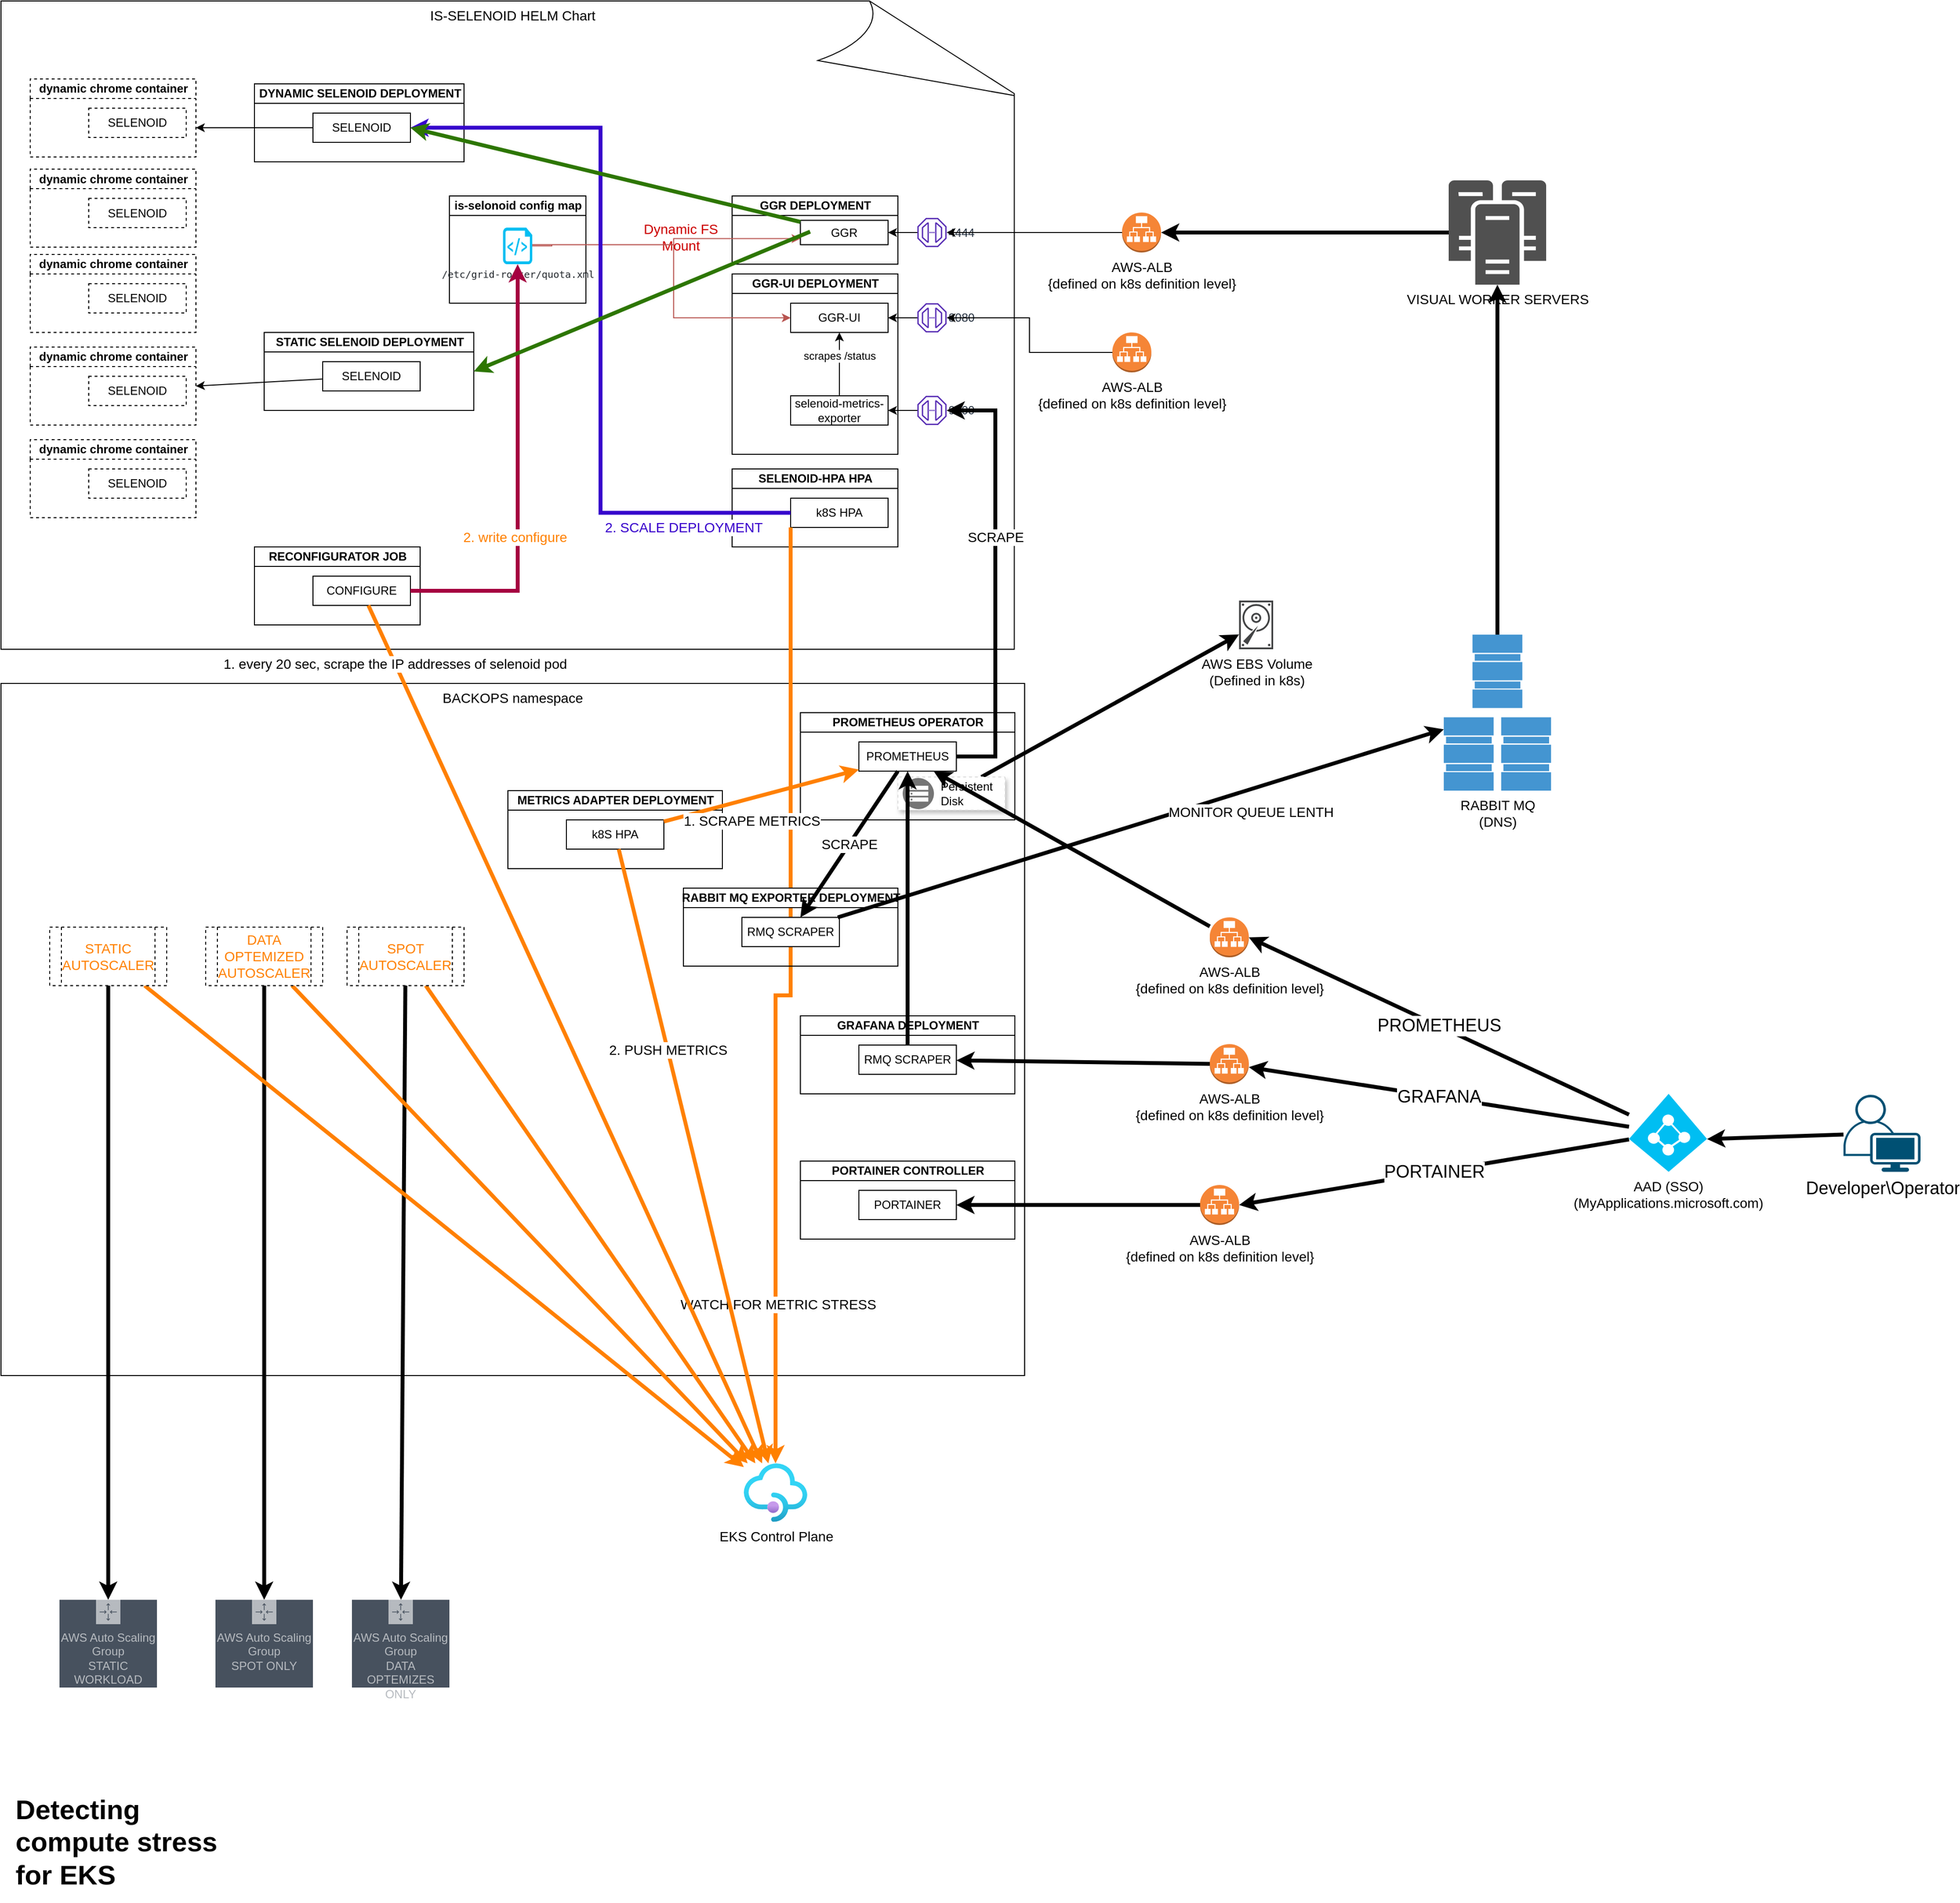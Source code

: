 <mxfile version="13.9.9" type="device"><diagram id="ZCxxy9wnB_zYgzQ0LkZT" name="Page-1"><mxGraphModel dx="3235" dy="1220" grid="1" gridSize="10" guides="1" tooltips="1" connect="1" arrows="1" fold="1" page="1" pageScale="1" pageWidth="1169" pageHeight="827" math="0" shadow="0"><root><mxCell id="0"/><mxCell id="1" parent="0"/><mxCell id="_CH-FHgNn7PliEAGjk-j-30" value="IS-SELENOID HELM Chart" style="whiteSpace=wrap;html=1;shape=mxgraph.basic.document;fontSize=14;verticalAlign=top;" vertex="1" parent="1"><mxGeometry x="-210" y="200" width="1050" height="665" as="geometry"/></mxCell><mxCell id="_CH-FHgNn7PliEAGjk-j-1" value="GGR-UI DEPLOYMENT" style="swimlane;html=1;startSize=20;horizontal=1;containerType=tree;" vertex="1" parent="1"><mxGeometry x="540" y="480" width="170" height="185" as="geometry"/></mxCell><mxCell id="_CH-FHgNn7PliEAGjk-j-3" value="GGR-UI" style="whiteSpace=wrap;html=1;treeFolding=1;treeMoving=1;newEdgeStyle={&quot;edgeStyle&quot;:&quot;elbowEdgeStyle&quot;,&quot;startArrow&quot;:&quot;none&quot;,&quot;endArrow&quot;:&quot;none&quot;};" vertex="1" parent="_CH-FHgNn7PliEAGjk-j-1"><mxGeometry x="60" y="30" width="100" height="30" as="geometry"/></mxCell><mxCell id="_CH-FHgNn7PliEAGjk-j-23" style="edgeStyle=orthogonalEdgeStyle;rounded=0;orthogonalLoop=1;jettySize=auto;html=1;entryX=0.5;entryY=1;entryDx=0;entryDy=0;" edge="1" parent="_CH-FHgNn7PliEAGjk-j-1" source="_CH-FHgNn7PliEAGjk-j-6" target="_CH-FHgNn7PliEAGjk-j-3"><mxGeometry relative="1" as="geometry"/></mxCell><mxCell id="_CH-FHgNn7PliEAGjk-j-24" value="scrapes /status" style="edgeLabel;html=1;align=center;verticalAlign=middle;resizable=0;points=[];" vertex="1" connectable="0" parent="_CH-FHgNn7PliEAGjk-j-23"><mxGeometry x="0.261" relative="1" as="geometry"><mxPoint as="offset"/></mxGeometry></mxCell><mxCell id="_CH-FHgNn7PliEAGjk-j-6" value="selenoid-metrics-exporter" style="whiteSpace=wrap;html=1;treeFolding=1;treeMoving=1;newEdgeStyle={&quot;edgeStyle&quot;:&quot;elbowEdgeStyle&quot;,&quot;startArrow&quot;:&quot;none&quot;,&quot;endArrow&quot;:&quot;none&quot;};" vertex="1" parent="_CH-FHgNn7PliEAGjk-j-1"><mxGeometry x="60" y="125" width="100" height="30" as="geometry"/></mxCell><mxCell id="_CH-FHgNn7PliEAGjk-j-27" style="edgeStyle=orthogonalEdgeStyle;rounded=0;orthogonalLoop=1;jettySize=auto;html=1;" edge="1" parent="1" source="_CH-FHgNn7PliEAGjk-j-7" target="_CH-FHgNn7PliEAGjk-j-10"><mxGeometry relative="1" as="geometry"/></mxCell><mxCell id="_CH-FHgNn7PliEAGjk-j-7" value="4444" style="outlineConnect=0;fontColor=#232F3E;gradientColor=none;fillColor=#5A30B5;strokeColor=none;dashed=0;verticalLabelPosition=middle;verticalAlign=middle;align=left;html=1;fontSize=12;fontStyle=0;aspect=fixed;pointerEvents=1;shape=mxgraph.aws4.endpoint;labelPosition=right;" vertex="1" parent="1"><mxGeometry x="730" y="422.5" width="30" height="30" as="geometry"/></mxCell><mxCell id="_CH-FHgNn7PliEAGjk-j-9" value="GGR DEPLOYMENT" style="swimlane;html=1;startSize=20;horizontal=1;containerType=tree;" vertex="1" parent="1"><mxGeometry x="540" y="400" width="170" height="70" as="geometry"/></mxCell><mxCell id="_CH-FHgNn7PliEAGjk-j-10" value="GGR" style="whiteSpace=wrap;html=1;treeFolding=1;treeMoving=1;newEdgeStyle={&quot;edgeStyle&quot;:&quot;elbowEdgeStyle&quot;,&quot;startArrow&quot;:&quot;none&quot;,&quot;endArrow&quot;:&quot;none&quot;};" vertex="1" parent="_CH-FHgNn7PliEAGjk-j-9"><mxGeometry x="70" y="25" width="90" height="25" as="geometry"/></mxCell><mxCell id="_CH-FHgNn7PliEAGjk-j-25" style="edgeStyle=orthogonalEdgeStyle;rounded=0;orthogonalLoop=1;jettySize=auto;html=1;entryX=1;entryY=0.5;entryDx=0;entryDy=0;" edge="1" parent="1" source="_CH-FHgNn7PliEAGjk-j-12" target="_CH-FHgNn7PliEAGjk-j-3"><mxGeometry relative="1" as="geometry"/></mxCell><mxCell id="_CH-FHgNn7PliEAGjk-j-12" value="8080" style="outlineConnect=0;fontColor=#232F3E;gradientColor=none;fillColor=#5A30B5;strokeColor=none;dashed=0;verticalLabelPosition=middle;verticalAlign=middle;align=left;html=1;fontSize=12;fontStyle=0;aspect=fixed;pointerEvents=1;shape=mxgraph.aws4.endpoint;labelPosition=right;" vertex="1" parent="1"><mxGeometry x="730" y="510" width="30" height="30" as="geometry"/></mxCell><mxCell id="_CH-FHgNn7PliEAGjk-j-26" style="edgeStyle=orthogonalEdgeStyle;rounded=0;orthogonalLoop=1;jettySize=auto;html=1;entryX=1;entryY=0.5;entryDx=0;entryDy=0;" edge="1" parent="1" source="_CH-FHgNn7PliEAGjk-j-13" target="_CH-FHgNn7PliEAGjk-j-6"><mxGeometry relative="1" as="geometry"/></mxCell><mxCell id="_CH-FHgNn7PliEAGjk-j-13" value="9300" style="outlineConnect=0;fontColor=#232F3E;gradientColor=none;fillColor=#5A30B5;strokeColor=none;dashed=0;verticalLabelPosition=middle;verticalAlign=middle;align=left;html=1;fontSize=12;fontStyle=0;aspect=fixed;pointerEvents=1;shape=mxgraph.aws4.endpoint;labelPosition=right;" vertex="1" parent="1"><mxGeometry x="730" y="605" width="30" height="30" as="geometry"/></mxCell><mxCell id="_CH-FHgNn7PliEAGjk-j-14" value="DYNAMIC SELENOID DEPLOYMENT" style="swimlane;html=1;startSize=20;horizontal=1;containerType=tree;" vertex="1" parent="1"><mxGeometry x="50" y="285" width="215" height="80" as="geometry"/></mxCell><mxCell id="_CH-FHgNn7PliEAGjk-j-15" value="SELENOID" style="whiteSpace=wrap;html=1;treeFolding=1;treeMoving=1;newEdgeStyle={&quot;edgeStyle&quot;:&quot;elbowEdgeStyle&quot;,&quot;startArrow&quot;:&quot;none&quot;,&quot;endArrow&quot;:&quot;none&quot;};" vertex="1" parent="_CH-FHgNn7PliEAGjk-j-14"><mxGeometry x="60" y="30" width="100" height="30" as="geometry"/></mxCell><mxCell id="_CH-FHgNn7PliEAGjk-j-19" value="is-selonoid config map" style="swimlane;html=1;startSize=20;horizontal=1;containerType=tree;" vertex="1" parent="1"><mxGeometry x="250" y="400" width="140" height="110" as="geometry"/></mxCell><mxCell id="_CH-FHgNn7PliEAGjk-j-17" value="&lt;pre style=&quot;box-sizing: border-box; font-size: 10px; margin-top: 0px; margin-bottom: 16px; overflow-wrap: normal; padding: 16px; overflow: auto; line-height: 1.45; border-radius: 6px; color: rgb(36, 41, 46);&quot;&gt;&lt;code style=&quot;box-sizing: border-box; font-size: 10px; padding: 0px; margin: 0px; border-radius: 6px; word-break: normal; border: 0px; display: inline; overflow: visible; line-height: inherit; overflow-wrap: normal;&quot;&gt;/etc/grid-router/quota.xml&lt;/code&gt;&lt;/pre&gt;" style="verticalLabelPosition=bottom;html=1;verticalAlign=middle;align=center;strokeColor=none;fillColor=#00BEF2;shape=mxgraph.azure.script_file;pointerEvents=1;fontSize=10;" vertex="1" parent="_CH-FHgNn7PliEAGjk-j-19"><mxGeometry x="55" y="32.5" width="30" height="37.5" as="geometry"/></mxCell><mxCell id="_CH-FHgNn7PliEAGjk-j-28" value="SELENOID-HPA HPA" style="swimlane;html=1;startSize=20;horizontal=1;containerType=tree;" vertex="1" parent="1"><mxGeometry x="540" y="680" width="170" height="80" as="geometry"/></mxCell><mxCell id="_CH-FHgNn7PliEAGjk-j-29" value="k8S HPA" style="whiteSpace=wrap;html=1;treeFolding=1;treeMoving=1;newEdgeStyle={&quot;edgeStyle&quot;:&quot;elbowEdgeStyle&quot;,&quot;startArrow&quot;:&quot;none&quot;,&quot;endArrow&quot;:&quot;none&quot;};" vertex="1" parent="_CH-FHgNn7PliEAGjk-j-28"><mxGeometry x="60" y="30" width="100" height="30" as="geometry"/></mxCell><mxCell id="_CH-FHgNn7PliEAGjk-j-34" style="edgeStyle=orthogonalEdgeStyle;rounded=0;orthogonalLoop=1;jettySize=auto;html=1;fontSize=14;" edge="1" parent="1" source="_CH-FHgNn7PliEAGjk-j-33" target="_CH-FHgNn7PliEAGjk-j-7"><mxGeometry relative="1" as="geometry"/></mxCell><mxCell id="_CH-FHgNn7PliEAGjk-j-33" value="AWS-ALB&lt;br&gt;{defined on k8s definition level}" style="outlineConnect=0;dashed=0;verticalLabelPosition=bottom;verticalAlign=top;align=center;html=1;shape=mxgraph.aws3.application_load_balancer;fillColor=#F58536;gradientColor=none;fontSize=14;" vertex="1" parent="1"><mxGeometry x="940" y="417" width="40" height="41" as="geometry"/></mxCell><mxCell id="_CH-FHgNn7PliEAGjk-j-36" style="edgeStyle=orthogonalEdgeStyle;rounded=0;orthogonalLoop=1;jettySize=auto;html=1;fontSize=14;" edge="1" parent="1" source="_CH-FHgNn7PliEAGjk-j-35" target="_CH-FHgNn7PliEAGjk-j-12"><mxGeometry relative="1" as="geometry"/></mxCell><mxCell id="_CH-FHgNn7PliEAGjk-j-35" value="AWS-ALB&lt;br&gt;{defined on k8s definition level}" style="outlineConnect=0;dashed=0;verticalLabelPosition=bottom;verticalAlign=top;align=center;html=1;shape=mxgraph.aws3.application_load_balancer;fillColor=#F58536;gradientColor=none;fontSize=14;" vertex="1" parent="1"><mxGeometry x="930" y="540" width="40" height="41" as="geometry"/></mxCell><mxCell id="_CH-FHgNn7PliEAGjk-j-37" value="BACKOPS namespace" style="rounded=0;whiteSpace=wrap;html=1;fontSize=14;verticalAlign=top;" vertex="1" parent="1"><mxGeometry x="-210" y="900" width="1050" height="710" as="geometry"/></mxCell><mxCell id="_CH-FHgNn7PliEAGjk-j-38" value="dynamic chrome container" style="swimlane;html=1;startSize=20;horizontal=1;containerType=tree;dashed=1;" vertex="1" parent="1"><mxGeometry x="-180" y="280" width="170" height="80" as="geometry"/></mxCell><mxCell id="_CH-FHgNn7PliEAGjk-j-39" value="SELENOID" style="whiteSpace=wrap;html=1;treeFolding=1;treeMoving=1;newEdgeStyle={&quot;edgeStyle&quot;:&quot;elbowEdgeStyle&quot;,&quot;startArrow&quot;:&quot;none&quot;,&quot;endArrow&quot;:&quot;none&quot;};dashed=1;" vertex="1" parent="_CH-FHgNn7PliEAGjk-j-38"><mxGeometry x="60" y="30" width="100" height="30" as="geometry"/></mxCell><mxCell id="_CH-FHgNn7PliEAGjk-j-40" style="edgeStyle=orthogonalEdgeStyle;rounded=0;orthogonalLoop=1;jettySize=auto;html=1;fontSize=14;" edge="1" parent="1" source="_CH-FHgNn7PliEAGjk-j-15"><mxGeometry relative="1" as="geometry"><mxPoint x="-10" y="330" as="targetPoint"/></mxGeometry></mxCell><mxCell id="_CH-FHgNn7PliEAGjk-j-41" style="edgeStyle=orthogonalEdgeStyle;rounded=0;orthogonalLoop=1;jettySize=auto;html=1;entryX=0;entryY=0.75;entryDx=0;entryDy=0;fontSize=14;fillColor=#f8cecc;strokeColor=#b85450;" edge="1" parent="1" source="_CH-FHgNn7PliEAGjk-j-17" target="_CH-FHgNn7PliEAGjk-j-10"><mxGeometry relative="1" as="geometry"><Array as="points"><mxPoint x="340" y="450"/><mxPoint x="480" y="450"/><mxPoint x="480" y="444"/></Array></mxGeometry></mxCell><mxCell id="_CH-FHgNn7PliEAGjk-j-43" value="Dynamic FS&lt;br&gt;Mount" style="edgeLabel;html=1;align=center;verticalAlign=middle;resizable=0;points=[];fontSize=14;labelBackgroundColor=none;fontColor=#CC0000;" vertex="1" connectable="0" parent="_CH-FHgNn7PliEAGjk-j-41"><mxGeometry x="0.123" y="2" relative="1" as="geometry"><mxPoint as="offset"/></mxGeometry></mxCell><mxCell id="_CH-FHgNn7PliEAGjk-j-42" style="edgeStyle=orthogonalEdgeStyle;rounded=0;orthogonalLoop=1;jettySize=auto;html=1;entryX=0;entryY=0.5;entryDx=0;entryDy=0;fontSize=14;fillColor=#f8cecc;strokeColor=#b85450;exitX=1;exitY=0.5;exitDx=0;exitDy=0;exitPerimeter=0;" edge="1" parent="1" source="_CH-FHgNn7PliEAGjk-j-17" target="_CH-FHgNn7PliEAGjk-j-3"><mxGeometry relative="1" as="geometry"><Array as="points"><mxPoint x="355" y="450"/><mxPoint x="480" y="450"/><mxPoint x="480" y="525"/></Array></mxGeometry></mxCell><mxCell id="_CH-FHgNn7PliEAGjk-j-44" value="RECONFIGURATOR JOB" style="swimlane;html=1;startSize=20;horizontal=1;containerType=tree;" vertex="1" parent="1"><mxGeometry x="50" y="760" width="170" height="80" as="geometry"/></mxCell><mxCell id="_CH-FHgNn7PliEAGjk-j-45" value="CONFIGURE" style="whiteSpace=wrap;html=1;treeFolding=1;treeMoving=1;newEdgeStyle={&quot;edgeStyle&quot;:&quot;elbowEdgeStyle&quot;,&quot;startArrow&quot;:&quot;none&quot;,&quot;endArrow&quot;:&quot;none&quot;};" vertex="1" parent="_CH-FHgNn7PliEAGjk-j-44"><mxGeometry x="60" y="30" width="100" height="30" as="geometry"/></mxCell><mxCell id="_CH-FHgNn7PliEAGjk-j-46" value="2. SCALE DEPLOYMENT" style="edgeStyle=orthogonalEdgeStyle;rounded=0;orthogonalLoop=1;jettySize=auto;html=1;entryX=1;entryY=0.5;entryDx=0;entryDy=0;fontSize=14;fillColor=#6a00ff;strokeColor=#3700CC;strokeWidth=4;fontColor=#3700CC;labelBackgroundColor=#ffffff;" edge="1" parent="1" source="_CH-FHgNn7PliEAGjk-j-29" target="_CH-FHgNn7PliEAGjk-j-15"><mxGeometry x="-0.72" y="15" relative="1" as="geometry"><mxPoint as="offset"/></mxGeometry></mxCell><mxCell id="_CH-FHgNn7PliEAGjk-j-49" value="METRICS ADAPTER DEPLOYMENT" style="swimlane;html=1;startSize=20;horizontal=1;containerType=tree;" vertex="1" parent="1"><mxGeometry x="310" y="1010" width="220" height="80" as="geometry"/></mxCell><mxCell id="_CH-FHgNn7PliEAGjk-j-50" value="k8S HPA" style="whiteSpace=wrap;html=1;treeFolding=1;treeMoving=1;newEdgeStyle={&quot;edgeStyle&quot;:&quot;elbowEdgeStyle&quot;,&quot;startArrow&quot;:&quot;none&quot;,&quot;endArrow&quot;:&quot;none&quot;};" vertex="1" parent="_CH-FHgNn7PliEAGjk-j-49"><mxGeometry x="60" y="30" width="100" height="30" as="geometry"/></mxCell><mxCell id="_CH-FHgNn7PliEAGjk-j-51" value="AWS Auto Scaling Group&lt;br&gt;SPOT ONLY" style="outlineConnect=0;gradientColor=none;html=1;whiteSpace=wrap;fontSize=12;fontStyle=0;shape=mxgraph.aws4.groupCenter;grIcon=mxgraph.aws4.group_auto_scaling_group;grStroke=0;strokeColor=#B6BABF;fillColor=#47515E;verticalAlign=top;align=center;fontColor=#B6BABF;dashed=0;spacingTop=25;labelBackgroundColor=none;" vertex="1" parent="1"><mxGeometry x="10" y="1840" width="100" height="90" as="geometry"/></mxCell><mxCell id="_CH-FHgNn7PliEAGjk-j-52" value="AWS Auto Scaling Group&lt;br&gt;DATA OPTEMIZES ONLY" style="outlineConnect=0;gradientColor=none;html=1;whiteSpace=wrap;fontSize=12;fontStyle=0;shape=mxgraph.aws4.groupCenter;grIcon=mxgraph.aws4.group_auto_scaling_group;grStroke=0;strokeColor=#B6BABF;fillColor=#47515E;verticalAlign=top;align=center;fontColor=#B6BABF;dashed=0;spacingTop=25;labelBackgroundColor=none;" vertex="1" parent="1"><mxGeometry x="150" y="1840" width="100" height="90" as="geometry"/></mxCell><mxCell id="_CH-FHgNn7PliEAGjk-j-53" style="edgeStyle=orthogonalEdgeStyle;rounded=0;orthogonalLoop=1;jettySize=auto;html=1;strokeWidth=4;fontSize=14;fontColor=#FF8000;strokeColor=#A50040;fillColor=#d80073;" edge="1" parent="1" source="_CH-FHgNn7PliEAGjk-j-45" target="_CH-FHgNn7PliEAGjk-j-17"><mxGeometry relative="1" as="geometry"><mxPoint x="300" y="660" as="targetPoint"/></mxGeometry></mxCell><mxCell id="_CH-FHgNn7PliEAGjk-j-54" value="2. write configure" style="edgeLabel;html=1;align=center;verticalAlign=middle;resizable=0;points=[];fontSize=14;fontColor=#FF8000;" vertex="1" connectable="0" parent="_CH-FHgNn7PliEAGjk-j-53"><mxGeometry x="-0.258" y="3" relative="1" as="geometry"><mxPoint as="offset"/></mxGeometry></mxCell><mxCell id="_CH-FHgNn7PliEAGjk-j-56" style="edgeStyle=orthogonalEdgeStyle;rounded=0;orthogonalLoop=1;jettySize=auto;html=1;labelBackgroundColor=#ffffff;strokeWidth=4;fontSize=14;fontColor=#000000;exitX=0;exitY=1;exitDx=0;exitDy=0;strokeColor=#FF8000;" edge="1" parent="1" source="_CH-FHgNn7PliEAGjk-j-29" target="_CH-FHgNn7PliEAGjk-j-62"><mxGeometry relative="1" as="geometry"><mxPoint x="415.034" y="1241" as="targetPoint"/></mxGeometry></mxCell><mxCell id="_CH-FHgNn7PliEAGjk-j-97" value="WATCH FOR METRIC STRESS" style="edgeLabel;html=1;align=center;verticalAlign=middle;resizable=0;points=[];fontSize=14;fontColor=#000000;" vertex="1" connectable="0" parent="_CH-FHgNn7PliEAGjk-j-56"><mxGeometry x="0.666" y="2" relative="1" as="geometry"><mxPoint as="offset"/></mxGeometry></mxCell><mxCell id="_CH-FHgNn7PliEAGjk-j-57" value="PROMETHEUS OPERATOR" style="swimlane;html=1;startSize=20;horizontal=1;containerType=tree;" vertex="1" parent="1"><mxGeometry x="610" y="930" width="220" height="110" as="geometry"/></mxCell><mxCell id="_CH-FHgNn7PliEAGjk-j-58" value="PROMETHEUS" style="whiteSpace=wrap;html=1;treeFolding=1;treeMoving=1;newEdgeStyle={&quot;edgeStyle&quot;:&quot;elbowEdgeStyle&quot;,&quot;startArrow&quot;:&quot;none&quot;,&quot;endArrow&quot;:&quot;none&quot;};" vertex="1" parent="_CH-FHgNn7PliEAGjk-j-57"><mxGeometry x="60" y="30" width="100" height="30" as="geometry"/></mxCell><mxCell id="_CH-FHgNn7PliEAGjk-j-82" style="edgeStyle=none;rounded=0;orthogonalLoop=1;jettySize=auto;html=1;labelBackgroundColor=#ffffff;strokeColor=#000000;strokeWidth=4;fontSize=14;fontColor=#FF8000;" edge="1" parent="1" source="_CH-FHgNn7PliEAGjk-j-59" target="_CH-FHgNn7PliEAGjk-j-52"><mxGeometry relative="1" as="geometry"/></mxCell><mxCell id="_CH-FHgNn7PliEAGjk-j-87" style="edgeStyle=none;rounded=0;orthogonalLoop=1;jettySize=auto;html=1;labelBackgroundColor=#ffffff;strokeColor=#FF8000;strokeWidth=4;fontSize=14;fontColor=#000000;" edge="1" parent="1" source="_CH-FHgNn7PliEAGjk-j-59" target="_CH-FHgNn7PliEAGjk-j-62"><mxGeometry relative="1" as="geometry"/></mxCell><mxCell id="_CH-FHgNn7PliEAGjk-j-59" value="SPOT AUTOSCALER" style="shape=process;whiteSpace=wrap;html=1;backgroundOutline=1;dashed=1;labelBackgroundColor=none;fontSize=14;fontColor=#FF8000;" vertex="1" parent="1"><mxGeometry x="145" y="1150" width="120" height="60" as="geometry"/></mxCell><mxCell id="_CH-FHgNn7PliEAGjk-j-66" style="edgeStyle=orthogonalEdgeStyle;rounded=0;orthogonalLoop=1;jettySize=auto;html=1;labelBackgroundColor=#ffffff;strokeWidth=4;fontSize=14;fontColor=#FF8000;" edge="1" parent="1" source="_CH-FHgNn7PliEAGjk-j-60" target="_CH-FHgNn7PliEAGjk-j-51"><mxGeometry relative="1" as="geometry"/></mxCell><mxCell id="_CH-FHgNn7PliEAGjk-j-88" style="edgeStyle=none;rounded=0;orthogonalLoop=1;jettySize=auto;html=1;labelBackgroundColor=#ffffff;strokeColor=#FF8000;strokeWidth=4;fontSize=14;fontColor=#000000;" edge="1" parent="1" source="_CH-FHgNn7PliEAGjk-j-60" target="_CH-FHgNn7PliEAGjk-j-62"><mxGeometry relative="1" as="geometry"/></mxCell><mxCell id="_CH-FHgNn7PliEAGjk-j-60" value="DATA OPTEMIZED AUTOSCALER" style="shape=process;whiteSpace=wrap;html=1;backgroundOutline=1;dashed=1;labelBackgroundColor=none;fontSize=14;fontColor=#FF8000;" vertex="1" parent="1"><mxGeometry y="1150" width="120" height="60" as="geometry"/></mxCell><mxCell id="_CH-FHgNn7PliEAGjk-j-65" style="edgeStyle=orthogonalEdgeStyle;rounded=0;orthogonalLoop=1;jettySize=auto;html=1;labelBackgroundColor=#ffffff;strokeWidth=4;fontSize=14;fontColor=#FF8000;" edge="1" parent="1" source="_CH-FHgNn7PliEAGjk-j-61" target="_CH-FHgNn7PliEAGjk-j-64"><mxGeometry relative="1" as="geometry"/></mxCell><mxCell id="_CH-FHgNn7PliEAGjk-j-89" style="edgeStyle=none;rounded=0;orthogonalLoop=1;jettySize=auto;html=1;labelBackgroundColor=#ffffff;strokeColor=#FF8000;strokeWidth=4;fontSize=14;fontColor=#000000;" edge="1" parent="1" source="_CH-FHgNn7PliEAGjk-j-61" target="_CH-FHgNn7PliEAGjk-j-62"><mxGeometry relative="1" as="geometry"/></mxCell><mxCell id="_CH-FHgNn7PliEAGjk-j-61" value="STATIC AUTOSCALER" style="shape=process;whiteSpace=wrap;html=1;backgroundOutline=1;dashed=1;labelBackgroundColor=none;fontSize=14;fontColor=#FF8000;" vertex="1" parent="1"><mxGeometry x="-160" y="1150" width="120" height="60" as="geometry"/></mxCell><mxCell id="_CH-FHgNn7PliEAGjk-j-62" value="&lt;span style=&quot;font-size: 14px&quot;&gt;EKS Control Plane&lt;/span&gt;" style="aspect=fixed;html=1;points=[];align=center;image;fontSize=12;image=img/lib/azure2/app_services/API_Management_Services.svg;dashed=1;labelBackgroundColor=none;" vertex="1" parent="1"><mxGeometry x="552" y="1700" width="65" height="60" as="geometry"/></mxCell><mxCell id="_CH-FHgNn7PliEAGjk-j-63" style="edgeStyle=orthogonalEdgeStyle;rounded=0;orthogonalLoop=1;jettySize=auto;html=1;labelBackgroundColor=#ffffff;strokeWidth=4;fontSize=14;fontColor=#FF8000;" edge="1" parent="1" source="_CH-FHgNn7PliEAGjk-j-58" target="_CH-FHgNn7PliEAGjk-j-13"><mxGeometry relative="1" as="geometry"><Array as="points"><mxPoint x="810" y="975"/><mxPoint x="810" y="620"/></Array></mxGeometry></mxCell><mxCell id="_CH-FHgNn7PliEAGjk-j-83" value="SCRAPE" style="edgeLabel;html=1;align=center;verticalAlign=middle;resizable=0;points=[];fontSize=14;" vertex="1" connectable="0" parent="_CH-FHgNn7PliEAGjk-j-63"><mxGeometry x="0.191" relative="1" as="geometry"><mxPoint as="offset"/></mxGeometry></mxCell><mxCell id="_CH-FHgNn7PliEAGjk-j-64" value="AWS Auto Scaling Group&lt;br&gt;STATIC WORKLOAD" style="outlineConnect=0;gradientColor=none;html=1;whiteSpace=wrap;fontSize=12;fontStyle=0;shape=mxgraph.aws4.groupCenter;grIcon=mxgraph.aws4.group_auto_scaling_group;grStroke=0;strokeColor=#B6BABF;fillColor=#47515E;verticalAlign=top;align=center;fontColor=#B6BABF;dashed=0;spacingTop=25;labelBackgroundColor=none;" vertex="1" parent="1"><mxGeometry x="-150" y="1840" width="100" height="90" as="geometry"/></mxCell><mxCell id="_CH-FHgNn7PliEAGjk-j-68" value="STATIC SELENOID DEPLOYMENT" style="swimlane;html=1;startSize=20;horizontal=1;containerType=tree;" vertex="1" parent="1"><mxGeometry x="60" y="540" width="215" height="80" as="geometry"/></mxCell><mxCell id="_CH-FHgNn7PliEAGjk-j-69" value="SELENOID" style="whiteSpace=wrap;html=1;treeFolding=1;treeMoving=1;newEdgeStyle={&quot;edgeStyle&quot;:&quot;elbowEdgeStyle&quot;,&quot;startArrow&quot;:&quot;none&quot;,&quot;endArrow&quot;:&quot;none&quot;};" vertex="1" parent="_CH-FHgNn7PliEAGjk-j-68"><mxGeometry x="60" y="30" width="100" height="30" as="geometry"/></mxCell><mxCell id="_CH-FHgNn7PliEAGjk-j-71" value="dynamic chrome container" style="swimlane;html=1;startSize=20;horizontal=1;containerType=tree;dashed=1;" vertex="1" parent="1"><mxGeometry x="-180" y="372.5" width="170" height="80" as="geometry"/></mxCell><mxCell id="_CH-FHgNn7PliEAGjk-j-72" value="SELENOID" style="whiteSpace=wrap;html=1;treeFolding=1;treeMoving=1;newEdgeStyle={&quot;edgeStyle&quot;:&quot;elbowEdgeStyle&quot;,&quot;startArrow&quot;:&quot;none&quot;,&quot;endArrow&quot;:&quot;none&quot;};dashed=1;" vertex="1" parent="_CH-FHgNn7PliEAGjk-j-71"><mxGeometry x="60" y="30" width="100" height="30" as="geometry"/></mxCell><mxCell id="_CH-FHgNn7PliEAGjk-j-73" value="dynamic chrome container" style="swimlane;html=1;startSize=20;horizontal=1;containerType=tree;dashed=1;" vertex="1" parent="1"><mxGeometry x="-180" y="460" width="170" height="80" as="geometry"/></mxCell><mxCell id="_CH-FHgNn7PliEAGjk-j-74" value="SELENOID" style="whiteSpace=wrap;html=1;treeFolding=1;treeMoving=1;newEdgeStyle={&quot;edgeStyle&quot;:&quot;elbowEdgeStyle&quot;,&quot;startArrow&quot;:&quot;none&quot;,&quot;endArrow&quot;:&quot;none&quot;};dashed=1;" vertex="1" parent="_CH-FHgNn7PliEAGjk-j-73"><mxGeometry x="60" y="30" width="100" height="30" as="geometry"/></mxCell><mxCell id="_CH-FHgNn7PliEAGjk-j-75" value="dynamic chrome container" style="swimlane;html=1;startSize=20;horizontal=1;containerType=tree;dashed=1;" vertex="1" parent="1"><mxGeometry x="-180" y="555" width="170" height="80" as="geometry"/></mxCell><mxCell id="_CH-FHgNn7PliEAGjk-j-76" value="SELENOID" style="whiteSpace=wrap;html=1;treeFolding=1;treeMoving=1;newEdgeStyle={&quot;edgeStyle&quot;:&quot;elbowEdgeStyle&quot;,&quot;startArrow&quot;:&quot;none&quot;,&quot;endArrow&quot;:&quot;none&quot;};dashed=1;" vertex="1" parent="_CH-FHgNn7PliEAGjk-j-75"><mxGeometry x="60" y="30" width="100" height="30" as="geometry"/></mxCell><mxCell id="_CH-FHgNn7PliEAGjk-j-77" value="dynamic chrome container" style="swimlane;html=1;startSize=20;horizontal=1;containerType=tree;dashed=1;" vertex="1" parent="1"><mxGeometry x="-180" y="650" width="170" height="80" as="geometry"/></mxCell><mxCell id="_CH-FHgNn7PliEAGjk-j-78" value="SELENOID" style="whiteSpace=wrap;html=1;treeFolding=1;treeMoving=1;newEdgeStyle={&quot;edgeStyle&quot;:&quot;elbowEdgeStyle&quot;,&quot;startArrow&quot;:&quot;none&quot;,&quot;endArrow&quot;:&quot;none&quot;};dashed=1;" vertex="1" parent="_CH-FHgNn7PliEAGjk-j-77"><mxGeometry x="60" y="30" width="100" height="30" as="geometry"/></mxCell><mxCell id="_CH-FHgNn7PliEAGjk-j-79" style="rounded=0;orthogonalLoop=1;jettySize=auto;html=1;entryX=1;entryY=0.5;entryDx=0;entryDy=0;labelBackgroundColor=#ffffff;strokeColor=#2D7600;strokeWidth=4;fontSize=14;fontColor=#FF8000;fillColor=#60a917;" edge="1" parent="1" source="_CH-FHgNn7PliEAGjk-j-10" target="_CH-FHgNn7PliEAGjk-j-15"><mxGeometry relative="1" as="geometry"/></mxCell><mxCell id="_CH-FHgNn7PliEAGjk-j-80" style="rounded=0;orthogonalLoop=1;jettySize=auto;html=1;entryX=1;entryY=0.5;entryDx=0;entryDy=0;labelBackgroundColor=#ffffff;strokeColor=#2D7600;strokeWidth=4;fontSize=14;fontColor=#FF8000;fillColor=#60a917;" edge="1" parent="1" target="_CH-FHgNn7PliEAGjk-j-68"><mxGeometry relative="1" as="geometry"><mxPoint x="620" y="436.629" as="sourcePoint"/><mxPoint x="220" y="340" as="targetPoint"/></mxGeometry></mxCell><mxCell id="_CH-FHgNn7PliEAGjk-j-81" style="edgeStyle=none;rounded=0;orthogonalLoop=1;jettySize=auto;html=1;entryX=1;entryY=0.5;entryDx=0;entryDy=0;labelBackgroundColor=#ffffff;strokeColor=#000000;fontSize=14;fontColor=#000000;" edge="1" parent="1" source="_CH-FHgNn7PliEAGjk-j-69" target="_CH-FHgNn7PliEAGjk-j-75"><mxGeometry relative="1" as="geometry"/></mxCell><mxCell id="_CH-FHgNn7PliEAGjk-j-84" value="1. SCRAPE METRICS" style="edgeStyle=none;rounded=0;orthogonalLoop=1;jettySize=auto;html=1;labelBackgroundColor=#ffffff;strokeColor=#FF8000;strokeWidth=4;fontSize=14;fontColor=#000000;" edge="1" parent="1" source="_CH-FHgNn7PliEAGjk-j-50" target="_CH-FHgNn7PliEAGjk-j-58"><mxGeometry x="-0.16" y="-23" relative="1" as="geometry"><mxPoint as="offset"/></mxGeometry></mxCell><mxCell id="_CH-FHgNn7PliEAGjk-j-85" style="edgeStyle=none;rounded=0;orthogonalLoop=1;jettySize=auto;html=1;labelBackgroundColor=#ffffff;strokeColor=#FF8000;strokeWidth=4;fontSize=14;fontColor=#000000;" edge="1" parent="1" source="_CH-FHgNn7PliEAGjk-j-50" target="_CH-FHgNn7PliEAGjk-j-62"><mxGeometry relative="1" as="geometry"/></mxCell><mxCell id="_CH-FHgNn7PliEAGjk-j-86" value="2. PUSH METRICS" style="edgeLabel;html=1;align=center;verticalAlign=middle;resizable=0;points=[];fontSize=14;fontColor=#000000;" vertex="1" connectable="0" parent="_CH-FHgNn7PliEAGjk-j-85"><mxGeometry x="-0.347" relative="1" as="geometry"><mxPoint as="offset"/></mxGeometry></mxCell><mxCell id="_CH-FHgNn7PliEAGjk-j-90" style="edgeStyle=none;rounded=0;orthogonalLoop=1;jettySize=auto;html=1;labelBackgroundColor=#ffffff;strokeColor=#FF8000;strokeWidth=4;fontSize=14;fontColor=#000000;" edge="1" parent="1" source="_CH-FHgNn7PliEAGjk-j-45" target="_CH-FHgNn7PliEAGjk-j-62"><mxGeometry relative="1" as="geometry"/></mxCell><mxCell id="_CH-FHgNn7PliEAGjk-j-96" value="1. every 20 sec, scrape the IP addresses of selenoid pod" style="edgeLabel;html=1;align=center;verticalAlign=middle;resizable=0;points=[];fontSize=14;fontColor=#000000;" vertex="1" connectable="0" parent="_CH-FHgNn7PliEAGjk-j-90"><mxGeometry x="-0.865" relative="1" as="geometry"><mxPoint as="offset"/></mxGeometry></mxCell><mxCell id="_CH-FHgNn7PliEAGjk-j-95" style="edgeStyle=none;rounded=0;orthogonalLoop=1;jettySize=auto;html=1;labelBackgroundColor=#ffffff;strokeWidth=4;fontSize=14;fontColor=#000000;" edge="1" parent="1" source="_CH-FHgNn7PliEAGjk-j-92" target="_CH-FHgNn7PliEAGjk-j-94"><mxGeometry relative="1" as="geometry"/></mxCell><mxCell id="_CH-FHgNn7PliEAGjk-j-92" value="" style="strokeColor=#dddddd;shadow=1;strokeWidth=1;rounded=1;absoluteArcSize=1;arcSize=2;dashed=1;labelBackgroundColor=none;fontSize=14;fontColor=#000000;" vertex="1" parent="1"><mxGeometry x="710" y="996" width="110" height="34" as="geometry"/></mxCell><mxCell id="_CH-FHgNn7PliEAGjk-j-93" value="Persistent&#10;Disk" style="dashed=0;connectable=0;html=1;fillColor=#757575;strokeColor=none;shape=mxgraph.gcp2.persistent_disk_snapshot;part=1;labelPosition=right;verticalLabelPosition=middle;align=left;verticalAlign=middle;spacingLeft=5;fontSize=12;" vertex="1" parent="_CH-FHgNn7PliEAGjk-j-92"><mxGeometry y="0.5" width="32" height="32" relative="1" as="geometry"><mxPoint x="5" y="-16" as="offset"/></mxGeometry></mxCell><mxCell id="_CH-FHgNn7PliEAGjk-j-94" value="AWS EBS Volume&lt;br&gt;(Defined in k8s)" style="pointerEvents=1;shadow=0;dashed=0;html=1;strokeColor=none;fillColor=#434445;aspect=fixed;labelPosition=center;verticalLabelPosition=bottom;verticalAlign=top;align=center;outlineConnect=0;shape=mxgraph.vvd.disk;labelBackgroundColor=none;fontSize=14;fontColor=#000000;" vertex="1" parent="1"><mxGeometry x="1060" y="815" width="35" height="50" as="geometry"/></mxCell><mxCell id="_CH-FHgNn7PliEAGjk-j-98" value="RABBIT MQ EXPORTER DEPLOYMENT" style="swimlane;html=1;startSize=20;horizontal=1;containerType=tree;" vertex="1" parent="1"><mxGeometry x="490" y="1110" width="220" height="80" as="geometry"/></mxCell><mxCell id="_CH-FHgNn7PliEAGjk-j-99" value="RMQ SCRAPER" style="whiteSpace=wrap;html=1;treeFolding=1;treeMoving=1;newEdgeStyle={&quot;edgeStyle&quot;:&quot;elbowEdgeStyle&quot;,&quot;startArrow&quot;:&quot;none&quot;,&quot;endArrow&quot;:&quot;none&quot;};" vertex="1" parent="_CH-FHgNn7PliEAGjk-j-98"><mxGeometry x="60" y="30" width="100" height="30" as="geometry"/></mxCell><mxCell id="_CH-FHgNn7PliEAGjk-j-100" value="&lt;h1&gt;Detecting compute stress for EKS&lt;/h1&gt;&lt;p&gt;Lorem ipsum dolor sit amet, consectetur adipisicing elit, sed do eiusmod tempor incididunt ut labore et dolore magna aliqua.&lt;/p&gt;" style="text;html=1;strokeColor=none;fillColor=none;spacing=5;spacingTop=-20;whiteSpace=wrap;overflow=hidden;rounded=0;dashed=1;labelBackgroundColor=none;fontSize=14;fontColor=#000000;" vertex="1" parent="1"><mxGeometry x="-200" y="2030" width="250" height="120" as="geometry"/></mxCell><mxCell id="_CH-FHgNn7PliEAGjk-j-107" style="edgeStyle=none;rounded=0;orthogonalLoop=1;jettySize=auto;html=1;labelBackgroundColor=#ffffff;strokeColor=#000000;strokeWidth=4;fontSize=14;fontColor=#000000;" edge="1" parent="1" source="_CH-FHgNn7PliEAGjk-j-101" target="_CH-FHgNn7PliEAGjk-j-33"><mxGeometry relative="1" as="geometry"/></mxCell><mxCell id="_CH-FHgNn7PliEAGjk-j-101" value="VISUAL WORKER SERVERS" style="pointerEvents=1;shadow=0;dashed=0;html=1;strokeColor=none;fillColor=#505050;labelPosition=center;verticalLabelPosition=bottom;verticalAlign=top;outlineConnect=0;align=center;shape=mxgraph.office.servers.cluster_server;labelBackgroundColor=none;fontSize=14;fontColor=#000000;" vertex="1" parent="1"><mxGeometry x="1275" y="384" width="100" height="107" as="geometry"/></mxCell><mxCell id="_CH-FHgNn7PliEAGjk-j-104" style="edgeStyle=none;rounded=0;orthogonalLoop=1;jettySize=auto;html=1;labelBackgroundColor=#ffffff;strokeColor=#000000;strokeWidth=4;fontSize=14;fontColor=#000000;" edge="1" parent="1" source="_CH-FHgNn7PliEAGjk-j-103" target="_CH-FHgNn7PliEAGjk-j-101"><mxGeometry relative="1" as="geometry"/></mxCell><mxCell id="_CH-FHgNn7PliEAGjk-j-103" value="RABBIT MQ&lt;br&gt;(DNS)" style="shadow=0;dashed=0;html=1;strokeColor=none;fillColor=#4495D1;labelPosition=center;verticalLabelPosition=bottom;verticalAlign=top;align=center;outlineConnect=0;shape=mxgraph.veeam.storage_cluster;labelBackgroundColor=none;fontSize=14;fontColor=#000000;" vertex="1" parent="1"><mxGeometry x="1270" y="850" width="110" height="160" as="geometry"/></mxCell><mxCell id="_CH-FHgNn7PliEAGjk-j-105" value="MONITOR QUEUE LENTH" style="edgeStyle=none;rounded=0;orthogonalLoop=1;jettySize=auto;html=1;labelBackgroundColor=#ffffff;strokeColor=#000000;strokeWidth=4;fontSize=14;fontColor=#000000;" edge="1" parent="1" source="_CH-FHgNn7PliEAGjk-j-99" target="_CH-FHgNn7PliEAGjk-j-103"><mxGeometry x="0.341" y="-22" relative="1" as="geometry"><mxPoint as="offset"/></mxGeometry></mxCell><mxCell id="_CH-FHgNn7PliEAGjk-j-106" value="SCRAPE" style="edgeStyle=none;rounded=0;orthogonalLoop=1;jettySize=auto;html=1;labelBackgroundColor=#ffffff;strokeColor=#000000;strokeWidth=4;fontSize=14;fontColor=#000000;" edge="1" parent="1" source="_CH-FHgNn7PliEAGjk-j-58" target="_CH-FHgNn7PliEAGjk-j-99"><mxGeometry relative="1" as="geometry"/></mxCell><mxCell id="_CH-FHgNn7PliEAGjk-j-114" style="edgeStyle=none;rounded=0;orthogonalLoop=1;jettySize=auto;html=1;labelBackgroundColor=#ffffff;strokeColor=#000000;strokeWidth=4;fontSize=14;fontColor=#000000;" edge="1" parent="1" source="_CH-FHgNn7PliEAGjk-j-108" target="_CH-FHgNn7PliEAGjk-j-110"><mxGeometry relative="1" as="geometry"/></mxCell><mxCell id="_CH-FHgNn7PliEAGjk-j-108" value="AWS-ALB&lt;br&gt;{defined on k8s definition level}" style="outlineConnect=0;dashed=0;verticalLabelPosition=bottom;verticalAlign=top;align=center;html=1;shape=mxgraph.aws3.application_load_balancer;fillColor=#F58536;gradientColor=none;fontSize=14;" vertex="1" parent="1"><mxGeometry x="1030" y="1270" width="40" height="41" as="geometry"/></mxCell><mxCell id="_CH-FHgNn7PliEAGjk-j-109" value="GRAFANA DEPLOYMENT" style="swimlane;html=1;startSize=20;horizontal=1;containerType=tree;" vertex="1" parent="1"><mxGeometry x="610" y="1241" width="220" height="80" as="geometry"/></mxCell><mxCell id="_CH-FHgNn7PliEAGjk-j-110" value="RMQ SCRAPER" style="whiteSpace=wrap;html=1;treeFolding=1;treeMoving=1;newEdgeStyle={&quot;edgeStyle&quot;:&quot;elbowEdgeStyle&quot;,&quot;startArrow&quot;:&quot;none&quot;,&quot;endArrow&quot;:&quot;none&quot;};" vertex="1" parent="_CH-FHgNn7PliEAGjk-j-109"><mxGeometry x="60" y="30" width="100" height="30" as="geometry"/></mxCell><mxCell id="_CH-FHgNn7PliEAGjk-j-111" style="edgeStyle=none;rounded=0;orthogonalLoop=1;jettySize=auto;html=1;exitX=0.5;exitY=0;exitDx=0;exitDy=0;labelBackgroundColor=#ffffff;strokeColor=#000000;strokeWidth=4;fontSize=14;fontColor=#000000;" edge="1" parent="1" source="_CH-FHgNn7PliEAGjk-j-110" target="_CH-FHgNn7PliEAGjk-j-58"><mxGeometry relative="1" as="geometry"/></mxCell><mxCell id="_CH-FHgNn7PliEAGjk-j-113" style="edgeStyle=none;rounded=0;orthogonalLoop=1;jettySize=auto;html=1;labelBackgroundColor=#ffffff;strokeColor=#000000;strokeWidth=4;fontSize=14;fontColor=#000000;" edge="1" parent="1" source="_CH-FHgNn7PliEAGjk-j-112" target="_CH-FHgNn7PliEAGjk-j-58"><mxGeometry relative="1" as="geometry"/></mxCell><mxCell id="_CH-FHgNn7PliEAGjk-j-112" value="AWS-ALB&lt;br&gt;{defined on k8s definition level}" style="outlineConnect=0;dashed=0;verticalLabelPosition=bottom;verticalAlign=top;align=center;html=1;shape=mxgraph.aws3.application_load_balancer;fillColor=#F58536;gradientColor=none;fontSize=14;" vertex="1" parent="1"><mxGeometry x="1030" y="1140" width="40" height="41" as="geometry"/></mxCell><mxCell id="_CH-FHgNn7PliEAGjk-j-115" value="PORTAINER CONTROLLER" style="swimlane;html=1;startSize=20;horizontal=1;containerType=tree;" vertex="1" parent="1"><mxGeometry x="610" y="1390" width="220" height="80" as="geometry"/></mxCell><mxCell id="_CH-FHgNn7PliEAGjk-j-116" value="PORTAINER" style="whiteSpace=wrap;html=1;treeFolding=1;treeMoving=1;newEdgeStyle={&quot;edgeStyle&quot;:&quot;elbowEdgeStyle&quot;,&quot;startArrow&quot;:&quot;none&quot;,&quot;endArrow&quot;:&quot;none&quot;};" vertex="1" parent="_CH-FHgNn7PliEAGjk-j-115"><mxGeometry x="60" y="30" width="100" height="30" as="geometry"/></mxCell><mxCell id="_CH-FHgNn7PliEAGjk-j-118" style="edgeStyle=none;rounded=0;orthogonalLoop=1;jettySize=auto;html=1;labelBackgroundColor=#ffffff;strokeColor=#000000;strokeWidth=4;fontSize=14;fontColor=#000000;" edge="1" parent="1" source="_CH-FHgNn7PliEAGjk-j-117" target="_CH-FHgNn7PliEAGjk-j-116"><mxGeometry relative="1" as="geometry"/></mxCell><mxCell id="_CH-FHgNn7PliEAGjk-j-117" value="AWS-ALB&lt;br&gt;{defined on k8s definition level}" style="outlineConnect=0;dashed=0;verticalLabelPosition=bottom;verticalAlign=top;align=center;html=1;shape=mxgraph.aws3.application_load_balancer;fillColor=#F58536;gradientColor=none;fontSize=14;" vertex="1" parent="1"><mxGeometry x="1020" y="1414.5" width="40" height="41" as="geometry"/></mxCell><mxCell id="_CH-FHgNn7PliEAGjk-j-122" value="PROMETHEUS" style="edgeStyle=none;rounded=0;orthogonalLoop=1;jettySize=auto;html=1;entryX=1;entryY=0.5;entryDx=0;entryDy=0;entryPerimeter=0;labelBackgroundColor=#ffffff;strokeColor=#000000;strokeWidth=4;fontSize=18;fontColor=#000000;" edge="1" parent="1" source="_CH-FHgNn7PliEAGjk-j-120" target="_CH-FHgNn7PliEAGjk-j-112"><mxGeometry relative="1" as="geometry"/></mxCell><mxCell id="_CH-FHgNn7PliEAGjk-j-123" value="GRAFANA" style="edgeStyle=none;rounded=0;orthogonalLoop=1;jettySize=auto;html=1;labelBackgroundColor=#ffffff;strokeColor=#000000;strokeWidth=4;fontSize=18;fontColor=#000000;" edge="1" parent="1" source="_CH-FHgNn7PliEAGjk-j-120" target="_CH-FHgNn7PliEAGjk-j-108"><mxGeometry relative="1" as="geometry"/></mxCell><mxCell id="_CH-FHgNn7PliEAGjk-j-124" value="PORTAINER" style="edgeStyle=none;rounded=0;orthogonalLoop=1;jettySize=auto;html=1;entryX=1;entryY=0.5;entryDx=0;entryDy=0;entryPerimeter=0;labelBackgroundColor=#ffffff;strokeColor=#000000;strokeWidth=4;fontSize=18;fontColor=#000000;" edge="1" parent="1" source="_CH-FHgNn7PliEAGjk-j-120" target="_CH-FHgNn7PliEAGjk-j-117"><mxGeometry relative="1" as="geometry"/></mxCell><mxCell id="_CH-FHgNn7PliEAGjk-j-120" value="AAD (SSO)&lt;br&gt;(MyApplications.microsoft.com)" style="verticalLabelPosition=bottom;html=1;verticalAlign=top;align=center;strokeColor=none;fillColor=#00BEF2;shape=mxgraph.azure.azure_active_directory;dashed=1;labelBackgroundColor=none;fontSize=14;fontColor=#000000;" vertex="1" parent="1"><mxGeometry x="1460" y="1321" width="80" height="80" as="geometry"/></mxCell><mxCell id="_CH-FHgNn7PliEAGjk-j-126" style="edgeStyle=none;rounded=0;orthogonalLoop=1;jettySize=auto;html=1;entryX=1;entryY=0.58;entryDx=0;entryDy=0;entryPerimeter=0;labelBackgroundColor=#ffffff;strokeColor=#000000;strokeWidth=4;fontSize=18;fontColor=#000000;" edge="1" parent="1" source="_CH-FHgNn7PliEAGjk-j-125" target="_CH-FHgNn7PliEAGjk-j-120"><mxGeometry relative="1" as="geometry"/></mxCell><mxCell id="_CH-FHgNn7PliEAGjk-j-125" value="Developer\Operator" style="points=[[0.35,0,0],[0.98,0.51,0],[1,0.71,0],[0.67,1,0],[0,0.795,0],[0,0.65,0]];verticalLabelPosition=bottom;html=1;verticalAlign=top;aspect=fixed;align=center;pointerEvents=1;shape=mxgraph.cisco19.user;fillColor=#005073;strokeColor=none;dashed=1;labelBackgroundColor=none;fontSize=18;fontColor=#000000;" vertex="1" parent="1"><mxGeometry x="1680" y="1322" width="79" height="79" as="geometry"/></mxCell></root></mxGraphModel></diagram></mxfile>